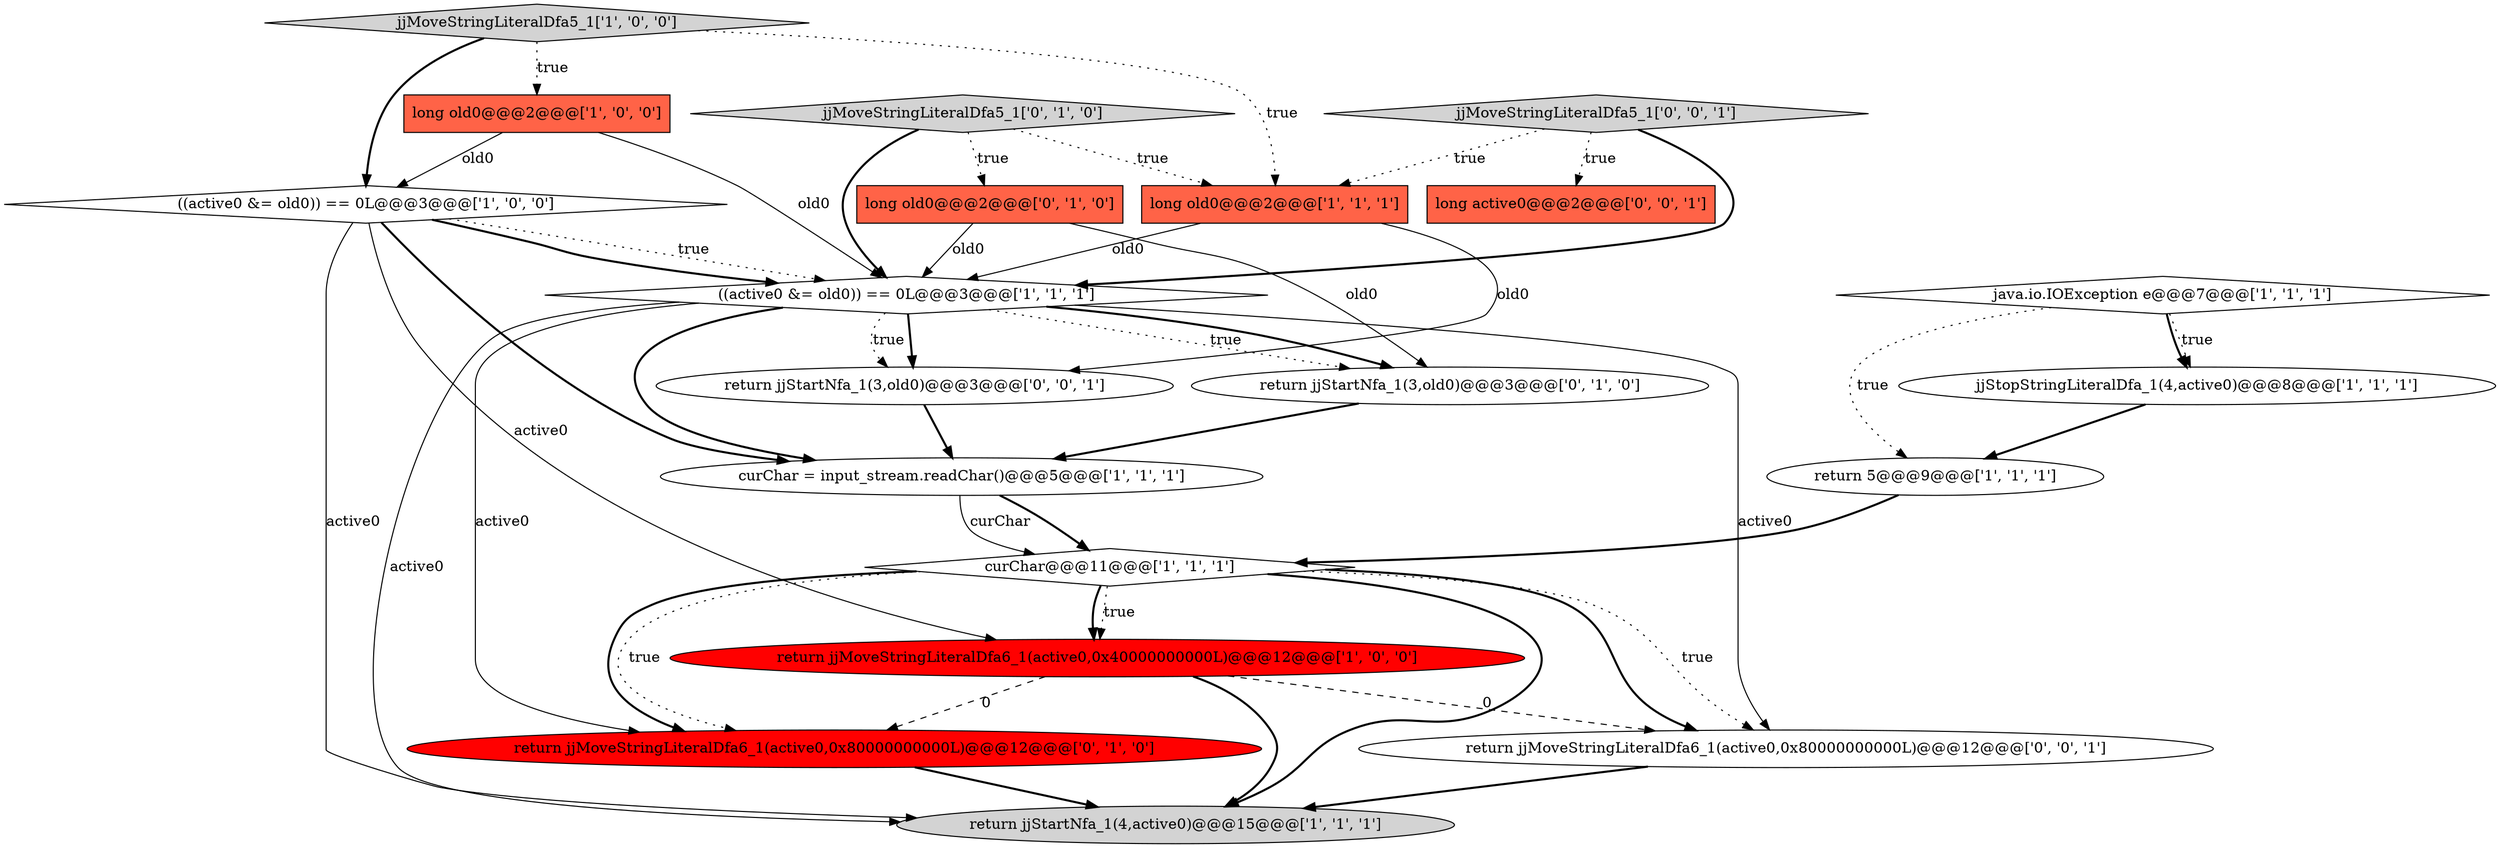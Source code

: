 digraph {
2 [style = filled, label = "return jjStartNfa_1(4,active0)@@@15@@@['1', '1', '1']", fillcolor = lightgray, shape = ellipse image = "AAA0AAABBB1BBB"];
4 [style = filled, label = "((active0 &= old0)) == 0L@@@3@@@['1', '0', '0']", fillcolor = white, shape = diamond image = "AAA0AAABBB1BBB"];
7 [style = filled, label = "return 5@@@9@@@['1', '1', '1']", fillcolor = white, shape = ellipse image = "AAA0AAABBB1BBB"];
3 [style = filled, label = "long old0@@@2@@@['1', '1', '1']", fillcolor = tomato, shape = box image = "AAA0AAABBB1BBB"];
10 [style = filled, label = "jjStopStringLiteralDfa_1(4,active0)@@@8@@@['1', '1', '1']", fillcolor = white, shape = ellipse image = "AAA0AAABBB1BBB"];
12 [style = filled, label = "return jjStartNfa_1(3,old0)@@@3@@@['0', '1', '0']", fillcolor = white, shape = ellipse image = "AAA0AAABBB2BBB"];
16 [style = filled, label = "jjMoveStringLiteralDfa5_1['0', '0', '1']", fillcolor = lightgray, shape = diamond image = "AAA0AAABBB3BBB"];
8 [style = filled, label = "((active0 &= old0)) == 0L@@@3@@@['1', '1', '1']", fillcolor = white, shape = diamond image = "AAA0AAABBB1BBB"];
9 [style = filled, label = "curChar = input_stream.readChar()@@@5@@@['1', '1', '1']", fillcolor = white, shape = ellipse image = "AAA0AAABBB1BBB"];
5 [style = filled, label = "java.io.IOException e@@@7@@@['1', '1', '1']", fillcolor = white, shape = diamond image = "AAA0AAABBB1BBB"];
11 [style = filled, label = "curChar@@@11@@@['1', '1', '1']", fillcolor = white, shape = diamond image = "AAA0AAABBB1BBB"];
14 [style = filled, label = "jjMoveStringLiteralDfa5_1['0', '1', '0']", fillcolor = lightgray, shape = diamond image = "AAA0AAABBB2BBB"];
17 [style = filled, label = "long active0@@@2@@@['0', '0', '1']", fillcolor = tomato, shape = box image = "AAA0AAABBB3BBB"];
15 [style = filled, label = "long old0@@@2@@@['0', '1', '0']", fillcolor = tomato, shape = box image = "AAA0AAABBB2BBB"];
18 [style = filled, label = "return jjStartNfa_1(3,old0)@@@3@@@['0', '0', '1']", fillcolor = white, shape = ellipse image = "AAA0AAABBB3BBB"];
19 [style = filled, label = "return jjMoveStringLiteralDfa6_1(active0,0x80000000000L)@@@12@@@['0', '0', '1']", fillcolor = white, shape = ellipse image = "AAA0AAABBB3BBB"];
0 [style = filled, label = "return jjMoveStringLiteralDfa6_1(active0,0x40000000000L)@@@12@@@['1', '0', '0']", fillcolor = red, shape = ellipse image = "AAA1AAABBB1BBB"];
1 [style = filled, label = "long old0@@@2@@@['1', '0', '0']", fillcolor = tomato, shape = box image = "AAA0AAABBB1BBB"];
13 [style = filled, label = "return jjMoveStringLiteralDfa6_1(active0,0x80000000000L)@@@12@@@['0', '1', '0']", fillcolor = red, shape = ellipse image = "AAA1AAABBB2BBB"];
6 [style = filled, label = "jjMoveStringLiteralDfa5_1['1', '0', '0']", fillcolor = lightgray, shape = diamond image = "AAA0AAABBB1BBB"];
4->9 [style = bold, label=""];
5->10 [style = bold, label=""];
7->11 [style = bold, label=""];
9->11 [style = bold, label=""];
16->8 [style = bold, label=""];
3->18 [style = solid, label="old0"];
5->10 [style = dotted, label="true"];
8->18 [style = bold, label=""];
0->19 [style = dashed, label="0"];
16->17 [style = dotted, label="true"];
0->2 [style = bold, label=""];
6->1 [style = dotted, label="true"];
15->8 [style = solid, label="old0"];
4->8 [style = dotted, label="true"];
8->2 [style = solid, label="active0"];
19->2 [style = bold, label=""];
11->13 [style = dotted, label="true"];
11->19 [style = bold, label=""];
12->9 [style = bold, label=""];
1->4 [style = solid, label="old0"];
10->7 [style = bold, label=""];
16->3 [style = dotted, label="true"];
11->2 [style = bold, label=""];
3->8 [style = solid, label="old0"];
6->4 [style = bold, label=""];
14->15 [style = dotted, label="true"];
11->0 [style = bold, label=""];
8->12 [style = dotted, label="true"];
8->19 [style = solid, label="active0"];
5->7 [style = dotted, label="true"];
4->2 [style = solid, label="active0"];
1->8 [style = solid, label="old0"];
11->0 [style = dotted, label="true"];
11->13 [style = bold, label=""];
0->13 [style = dashed, label="0"];
4->0 [style = solid, label="active0"];
8->9 [style = bold, label=""];
18->9 [style = bold, label=""];
14->3 [style = dotted, label="true"];
8->18 [style = dotted, label="true"];
8->13 [style = solid, label="active0"];
4->8 [style = bold, label=""];
14->8 [style = bold, label=""];
11->19 [style = dotted, label="true"];
6->3 [style = dotted, label="true"];
9->11 [style = solid, label="curChar"];
15->12 [style = solid, label="old0"];
8->12 [style = bold, label=""];
13->2 [style = bold, label=""];
}

